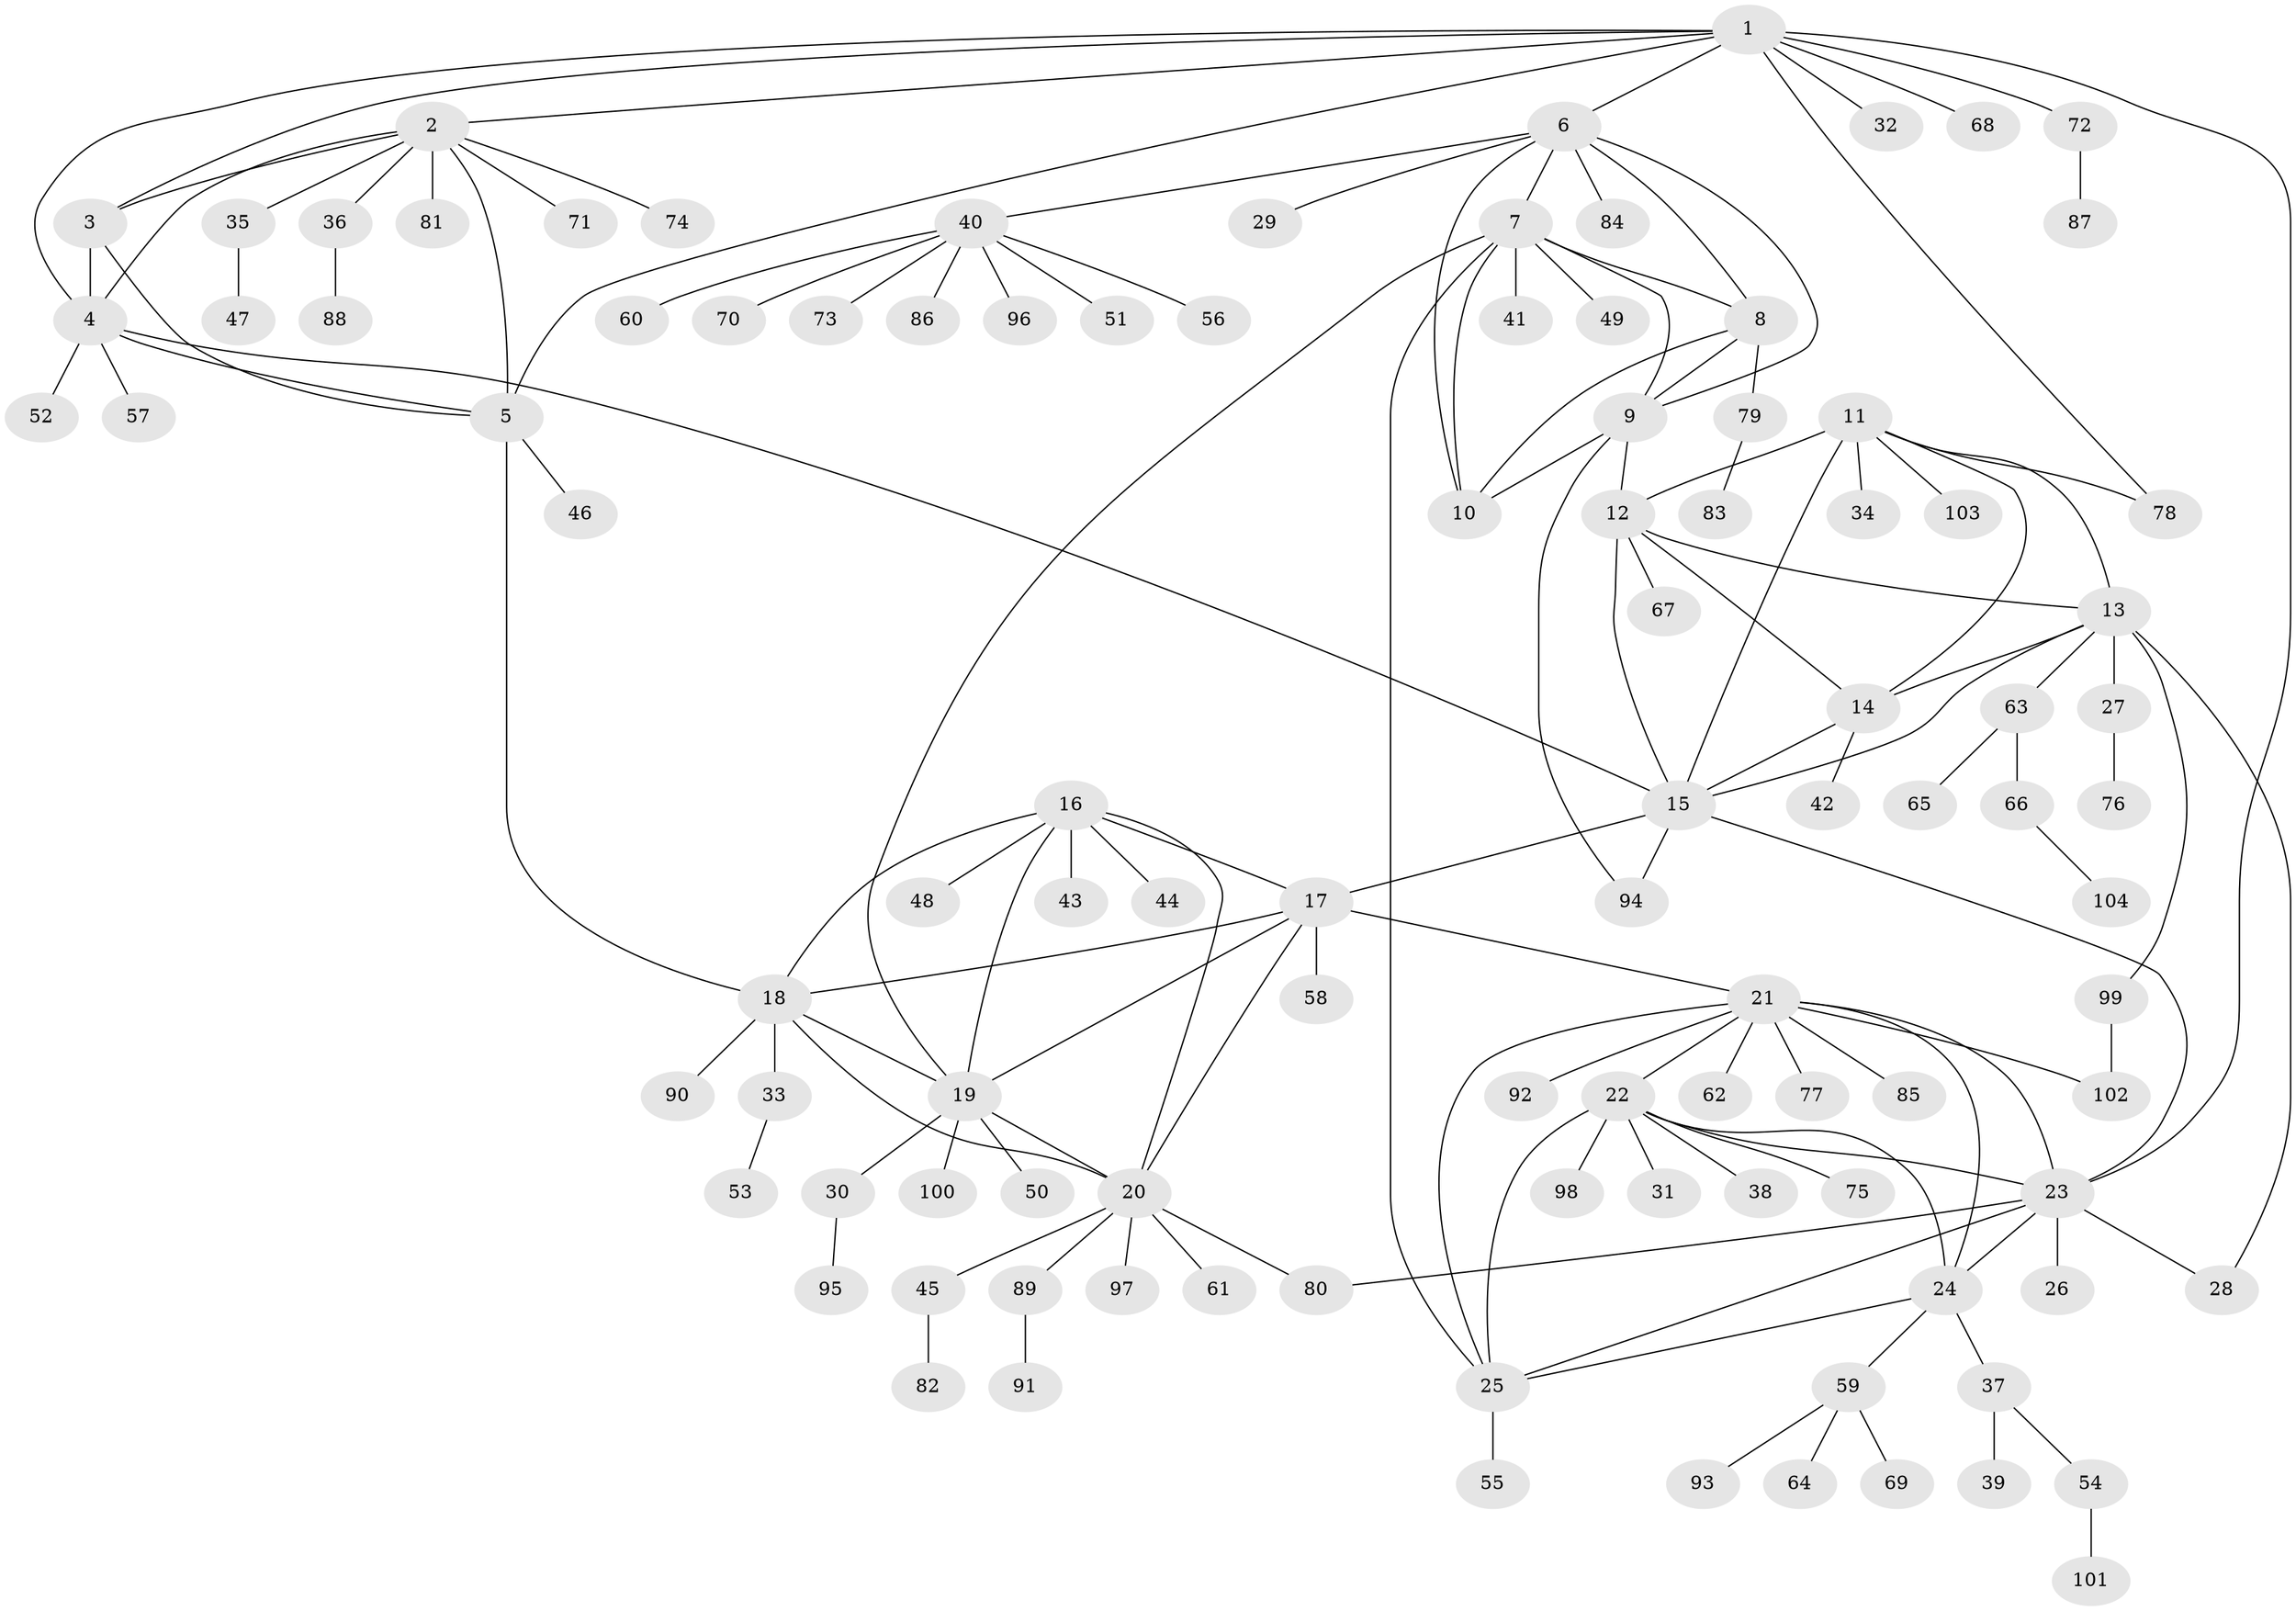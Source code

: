 // Generated by graph-tools (version 1.1) at 2025/50/03/09/25 03:50:31]
// undirected, 104 vertices, 144 edges
graph export_dot {
graph [start="1"]
  node [color=gray90,style=filled];
  1;
  2;
  3;
  4;
  5;
  6;
  7;
  8;
  9;
  10;
  11;
  12;
  13;
  14;
  15;
  16;
  17;
  18;
  19;
  20;
  21;
  22;
  23;
  24;
  25;
  26;
  27;
  28;
  29;
  30;
  31;
  32;
  33;
  34;
  35;
  36;
  37;
  38;
  39;
  40;
  41;
  42;
  43;
  44;
  45;
  46;
  47;
  48;
  49;
  50;
  51;
  52;
  53;
  54;
  55;
  56;
  57;
  58;
  59;
  60;
  61;
  62;
  63;
  64;
  65;
  66;
  67;
  68;
  69;
  70;
  71;
  72;
  73;
  74;
  75;
  76;
  77;
  78;
  79;
  80;
  81;
  82;
  83;
  84;
  85;
  86;
  87;
  88;
  89;
  90;
  91;
  92;
  93;
  94;
  95;
  96;
  97;
  98;
  99;
  100;
  101;
  102;
  103;
  104;
  1 -- 2;
  1 -- 3;
  1 -- 4;
  1 -- 5;
  1 -- 6;
  1 -- 23;
  1 -- 32;
  1 -- 68;
  1 -- 72;
  1 -- 78;
  2 -- 3;
  2 -- 4;
  2 -- 5;
  2 -- 35;
  2 -- 36;
  2 -- 71;
  2 -- 74;
  2 -- 81;
  3 -- 4;
  3 -- 5;
  4 -- 5;
  4 -- 15;
  4 -- 52;
  4 -- 57;
  5 -- 18;
  5 -- 46;
  6 -- 7;
  6 -- 8;
  6 -- 9;
  6 -- 10;
  6 -- 29;
  6 -- 40;
  6 -- 84;
  7 -- 8;
  7 -- 9;
  7 -- 10;
  7 -- 19;
  7 -- 25;
  7 -- 41;
  7 -- 49;
  8 -- 9;
  8 -- 10;
  8 -- 79;
  9 -- 10;
  9 -- 12;
  9 -- 94;
  11 -- 12;
  11 -- 13;
  11 -- 14;
  11 -- 15;
  11 -- 34;
  11 -- 78;
  11 -- 103;
  12 -- 13;
  12 -- 14;
  12 -- 15;
  12 -- 67;
  13 -- 14;
  13 -- 15;
  13 -- 27;
  13 -- 28;
  13 -- 63;
  13 -- 99;
  14 -- 15;
  14 -- 42;
  15 -- 17;
  15 -- 23;
  15 -- 94;
  16 -- 17;
  16 -- 18;
  16 -- 19;
  16 -- 20;
  16 -- 43;
  16 -- 44;
  16 -- 48;
  17 -- 18;
  17 -- 19;
  17 -- 20;
  17 -- 21;
  17 -- 58;
  18 -- 19;
  18 -- 20;
  18 -- 33;
  18 -- 90;
  19 -- 20;
  19 -- 30;
  19 -- 50;
  19 -- 100;
  20 -- 45;
  20 -- 61;
  20 -- 80;
  20 -- 89;
  20 -- 97;
  21 -- 22;
  21 -- 23;
  21 -- 24;
  21 -- 25;
  21 -- 62;
  21 -- 77;
  21 -- 85;
  21 -- 92;
  21 -- 102;
  22 -- 23;
  22 -- 24;
  22 -- 25;
  22 -- 31;
  22 -- 38;
  22 -- 75;
  22 -- 98;
  23 -- 24;
  23 -- 25;
  23 -- 26;
  23 -- 28;
  23 -- 80;
  24 -- 25;
  24 -- 37;
  24 -- 59;
  25 -- 55;
  27 -- 76;
  30 -- 95;
  33 -- 53;
  35 -- 47;
  36 -- 88;
  37 -- 39;
  37 -- 54;
  40 -- 51;
  40 -- 56;
  40 -- 60;
  40 -- 70;
  40 -- 73;
  40 -- 86;
  40 -- 96;
  45 -- 82;
  54 -- 101;
  59 -- 64;
  59 -- 69;
  59 -- 93;
  63 -- 65;
  63 -- 66;
  66 -- 104;
  72 -- 87;
  79 -- 83;
  89 -- 91;
  99 -- 102;
}
